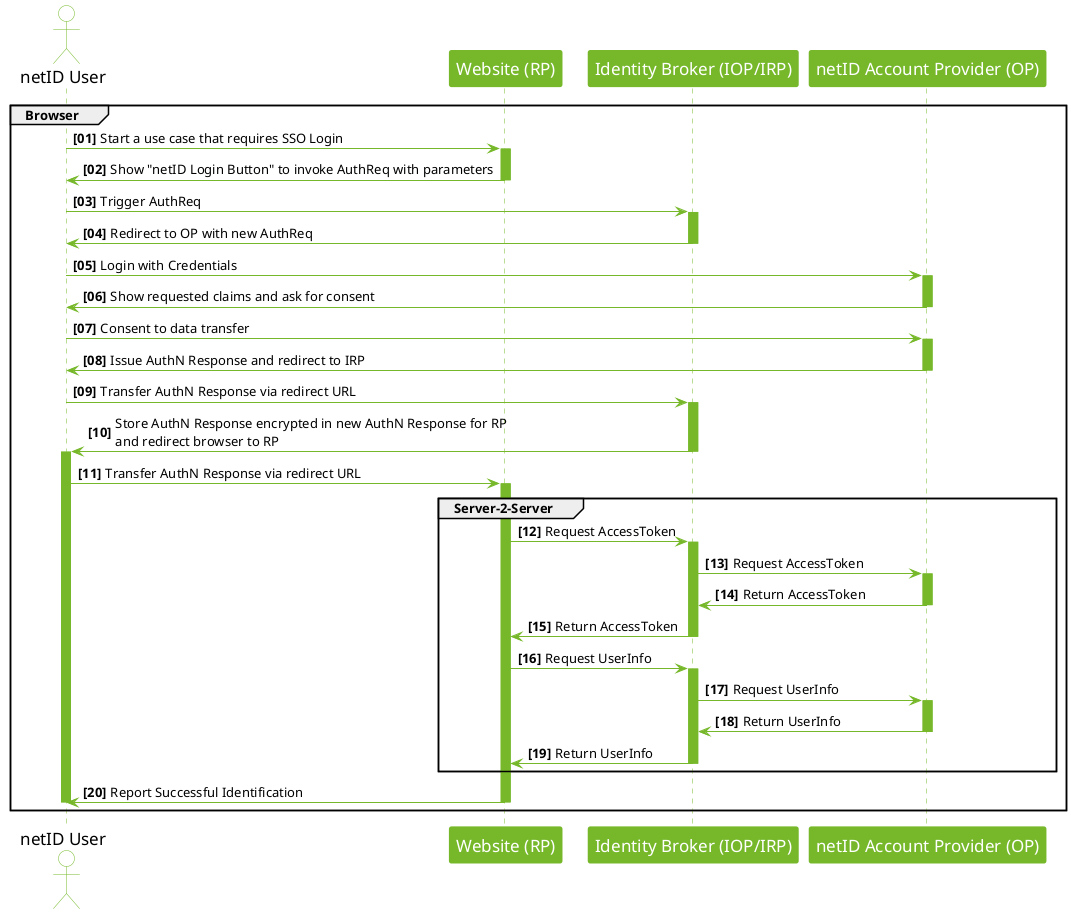 @startuml

skinparam sequence {
	ArrowColor #76b82a
	ActorBorderColor #76b82a
    ActorBackgroundColor #FFF
	ActorFontColor #000
    ActorFontName Arial
	ActorFontSize 17

	LifeLineBorderColor #76b82a
	LifeLineBackgroundColor #76b82a
	
	ParticipantBorderColor #76b82a
	ParticipantBackgroundColor #76b82a
	ParticipantFontName Arial
	ParticipantFontSize 17
	ParticipantFontColor #FFF

}

autonumber "<b>[00]"
actor "netID User" as eu
participant  "Website (RP)" as ws
participant  "Identity Broker (IOP/IRP)" as ib
participant  "netID Account Provider (OP)" as op
group Browser
    eu -> ws : Start a use case that requires SSO Login 
    activate ws
    ws -> eu : Show "netID Login Button" to invoke AuthReq with parameters
    deactivate ws
    eu -> ib : Trigger AuthReq
    activate ib
    ib -> eu : Redirect to OP with new AuthReq
    deactivate ib
    eu -> op : Login with Credentials
    activate op
    op -> eu : Show requested claims and ask for consent
    deactivate op
    eu -> op : Consent to data transfer
    activate op
    op -> eu : Issue AuthN Response and redirect to IRP
    deactivate op
    eu -> ib : Transfer AuthN Response via redirect URL
    activate ib
    ib -> eu : Store AuthN Response encrypted in new AuthN Response for RP\nand redirect browser to RP
    deactivate ib
    activate eu
    eu -> ws : Transfer AuthN Response via redirect URL
    activate ws

    group Server-2-Server

        ws -> ib : Request AccessToken
        activate ib
        ib -> op : Request AccessToken
        activate op
        op -> ib : Return AccessToken
        deactivate op
        ib -> ws : Return AccessToken
        deactivate ib

        ws -> ib : Request UserInfo
        activate ib
        ib -> op : Request UserInfo
        activate op
        op -> ib : Return UserInfo
        deactivate op
        ib -> ws : Return UserInfo
        deactivate ib
    end

    ws -> eu : Report Successful Identification
    deactivate ws
    deactivate eu
end
@enduml